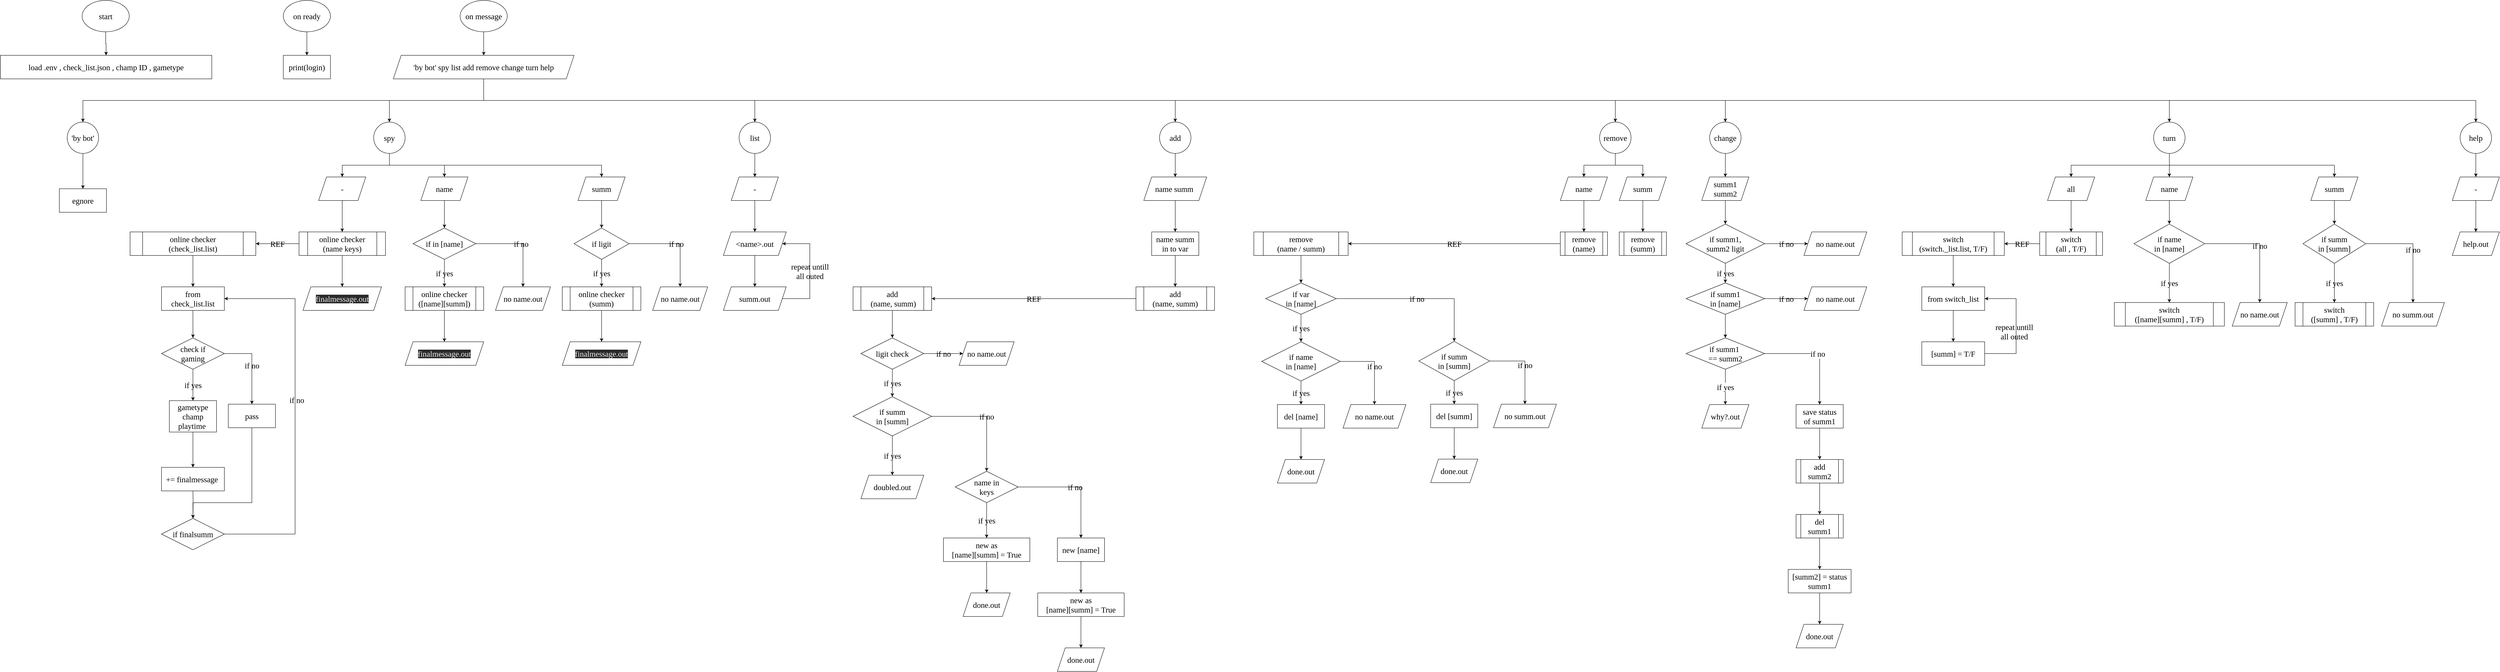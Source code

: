 <mxfile version="14.2.9" type="github">
  <diagram id="tX3UvdbEhSY9bGoHXd9f" name="Page-1">
    <mxGraphModel dx="1779" dy="968" grid="1" gridSize="10" guides="1" tooltips="1" connect="1" arrows="1" fold="1" page="1" pageScale="1" pageWidth="827" pageHeight="1169" background="none" math="0" shadow="0">
      <root>
        <mxCell id="0" />
        <mxCell id="1" parent="0" />
        <mxCell id="SMjvtxCN79PIYDQmCma3-111" value="&amp;nbsp;" style="edgeStyle=orthogonalEdgeStyle;rounded=0;orthogonalLoop=1;jettySize=auto;html=1;fontSize=20;fontFamily=Comic Sans MS;labelBackgroundColor=none;" parent="1" source="05Unn5bryS2KY0BGo1Cg-1" target="SMjvtxCN79PIYDQmCma3-110" edge="1">
          <mxGeometry relative="1" as="geometry" />
        </mxCell>
        <mxCell id="05Unn5bryS2KY0BGo1Cg-1" value="&lt;font style=&quot;font-size: 20px;&quot;&gt;start&lt;/font&gt;" style="ellipse;whiteSpace=wrap;html=1;fontSize=20;fontFamily=Comic Sans MS;fontStyle=0;labelBackgroundColor=none;" parent="1" vertex="1">
          <mxGeometry x="-582" y="130" width="120" height="80" as="geometry" />
        </mxCell>
        <mxCell id="vZP44o0aaJOrGxUDmJDb-39" style="edgeStyle=orthogonalEdgeStyle;rounded=0;orthogonalLoop=1;jettySize=auto;html=1;exitX=0.5;exitY=1;exitDx=0;exitDy=0;fontFamily=Comic Sans MS;fontSize=20;labelBackgroundColor=none;" parent="1" source="vZP44o0aaJOrGxUDmJDb-7" target="vZP44o0aaJOrGxUDmJDb-15" edge="1">
          <mxGeometry relative="1" as="geometry" />
        </mxCell>
        <mxCell id="vZP44o0aaJOrGxUDmJDb-40" style="edgeStyle=orthogonalEdgeStyle;rounded=0;orthogonalLoop=1;jettySize=auto;html=1;exitX=0.5;exitY=1;exitDx=0;exitDy=0;fontFamily=Comic Sans MS;fontSize=20;labelBackgroundColor=none;" parent="1" source="vZP44o0aaJOrGxUDmJDb-7" target="vZP44o0aaJOrGxUDmJDb-21" edge="1">
          <mxGeometry relative="1" as="geometry" />
        </mxCell>
        <mxCell id="vZP44o0aaJOrGxUDmJDb-41" style="edgeStyle=orthogonalEdgeStyle;rounded=0;orthogonalLoop=1;jettySize=auto;html=1;exitX=0.5;exitY=1;exitDx=0;exitDy=0;fontFamily=Comic Sans MS;fontSize=20;labelBackgroundColor=none;" parent="1" source="vZP44o0aaJOrGxUDmJDb-7" target="vZP44o0aaJOrGxUDmJDb-26" edge="1">
          <mxGeometry relative="1" as="geometry" />
        </mxCell>
        <mxCell id="vZP44o0aaJOrGxUDmJDb-42" style="edgeStyle=orthogonalEdgeStyle;rounded=0;orthogonalLoop=1;jettySize=auto;html=1;exitX=0.5;exitY=1;exitDx=0;exitDy=0;fontFamily=Comic Sans MS;fontSize=20;labelBackgroundColor=none;" parent="1" source="vZP44o0aaJOrGxUDmJDb-7" target="vZP44o0aaJOrGxUDmJDb-27" edge="1">
          <mxGeometry relative="1" as="geometry" />
        </mxCell>
        <mxCell id="vZP44o0aaJOrGxUDmJDb-43" style="edgeStyle=orthogonalEdgeStyle;rounded=0;orthogonalLoop=1;jettySize=auto;html=1;exitX=0.5;exitY=1;exitDx=0;exitDy=0;fontFamily=Comic Sans MS;fontSize=20;labelBackgroundColor=none;" parent="1" source="vZP44o0aaJOrGxUDmJDb-7" target="vZP44o0aaJOrGxUDmJDb-28" edge="1">
          <mxGeometry relative="1" as="geometry" />
        </mxCell>
        <mxCell id="vZP44o0aaJOrGxUDmJDb-44" style="edgeStyle=orthogonalEdgeStyle;rounded=0;orthogonalLoop=1;jettySize=auto;html=1;exitX=0.5;exitY=1;exitDx=0;exitDy=0;fontFamily=Comic Sans MS;fontSize=20;labelBackgroundColor=none;" parent="1" source="vZP44o0aaJOrGxUDmJDb-7" target="vZP44o0aaJOrGxUDmJDb-29" edge="1">
          <mxGeometry relative="1" as="geometry" />
        </mxCell>
        <mxCell id="vZP44o0aaJOrGxUDmJDb-45" style="edgeStyle=orthogonalEdgeStyle;rounded=0;orthogonalLoop=1;jettySize=auto;html=1;exitX=0.5;exitY=1;exitDx=0;exitDy=0;fontFamily=Comic Sans MS;fontSize=20;labelBackgroundColor=none;" parent="1" source="vZP44o0aaJOrGxUDmJDb-7" target="vZP44o0aaJOrGxUDmJDb-30" edge="1">
          <mxGeometry relative="1" as="geometry" />
        </mxCell>
        <mxCell id="fgTf1EAei6_Hhcv9gd0b-6" value="" style="edgeStyle=orthogonalEdgeStyle;rounded=0;orthogonalLoop=1;jettySize=auto;html=1;entryX=0.5;entryY=0;entryDx=0;entryDy=0;" parent="1" target="fgTf1EAei6_Hhcv9gd0b-5" edge="1">
          <mxGeometry relative="1" as="geometry">
            <mxPoint x="440" y="325" as="sourcePoint" />
            <mxPoint x="-150" y="435" as="targetPoint" />
            <Array as="points">
              <mxPoint x="440" y="385" />
              <mxPoint x="-580" y="385" />
            </Array>
          </mxGeometry>
        </mxCell>
        <mxCell id="vZP44o0aaJOrGxUDmJDb-7" value="&#39;by bot&#39; spy list add remove change turn help" style="shape=parallelogram;perimeter=parallelogramPerimeter;whiteSpace=wrap;html=1;fixedSize=1;fontFamily=Comic Sans MS;fontSize=20;fontStyle=0;labelBackgroundColor=none;" parent="1" vertex="1">
          <mxGeometry x="210" y="270" width="460" height="60" as="geometry" />
        </mxCell>
        <mxCell id="vZP44o0aaJOrGxUDmJDb-125" value="" style="edgeStyle=orthogonalEdgeStyle;rounded=0;orthogonalLoop=1;jettySize=auto;html=1;fontFamily=Comic Sans MS;fontSize=20;labelBackgroundColor=none;" parent="1" source="vZP44o0aaJOrGxUDmJDb-9" target="vZP44o0aaJOrGxUDmJDb-124" edge="1">
          <mxGeometry relative="1" as="geometry" />
        </mxCell>
        <mxCell id="vZP44o0aaJOrGxUDmJDb-9" value="-" style="shape=parallelogram;perimeter=parallelogramPerimeter;whiteSpace=wrap;html=1;fixedSize=1;fontFamily=Comic Sans MS;fontSize=20;fontStyle=0;labelBackgroundColor=none;" parent="1" vertex="1">
          <mxGeometry x="20" y="580" width="120" height="60" as="geometry" />
        </mxCell>
        <mxCell id="vZP44o0aaJOrGxUDmJDb-139" value="" style="edgeStyle=orthogonalEdgeStyle;rounded=0;orthogonalLoop=1;jettySize=auto;html=1;fontFamily=Comic Sans MS;fontSize=20;labelBackgroundColor=none;" parent="1" source="vZP44o0aaJOrGxUDmJDb-11" target="vZP44o0aaJOrGxUDmJDb-138" edge="1">
          <mxGeometry relative="1" as="geometry" />
        </mxCell>
        <mxCell id="vZP44o0aaJOrGxUDmJDb-11" value="name" style="shape=parallelogram;perimeter=parallelogramPerimeter;whiteSpace=wrap;html=1;fixedSize=1;fontFamily=Comic Sans MS;fontSize=20;fontStyle=0;labelBackgroundColor=none;" parent="1" vertex="1">
          <mxGeometry x="280" y="580" width="120" height="60" as="geometry" />
        </mxCell>
        <mxCell id="vZP44o0aaJOrGxUDmJDb-131" value="" style="edgeStyle=orthogonalEdgeStyle;rounded=0;orthogonalLoop=1;jettySize=auto;html=1;fontFamily=Comic Sans MS;fontSize=20;labelBackgroundColor=none;" parent="1" source="vZP44o0aaJOrGxUDmJDb-13" target="vZP44o0aaJOrGxUDmJDb-130" edge="1">
          <mxGeometry relative="1" as="geometry" />
        </mxCell>
        <mxCell id="vZP44o0aaJOrGxUDmJDb-13" value="summ" style="shape=parallelogram;perimeter=parallelogramPerimeter;whiteSpace=wrap;html=1;fixedSize=1;fontFamily=Comic Sans MS;fontSize=20;fontStyle=0;labelBackgroundColor=none;" parent="1" vertex="1">
          <mxGeometry x="680" y="580" width="120" height="60" as="geometry" />
        </mxCell>
        <mxCell id="vZP44o0aaJOrGxUDmJDb-46" style="edgeStyle=orthogonalEdgeStyle;rounded=0;orthogonalLoop=1;jettySize=auto;html=1;exitX=0.5;exitY=1;exitDx=0;exitDy=0;fontFamily=Comic Sans MS;fontSize=20;labelBackgroundColor=none;" parent="1" source="vZP44o0aaJOrGxUDmJDb-15" target="vZP44o0aaJOrGxUDmJDb-9" edge="1">
          <mxGeometry relative="1" as="geometry" />
        </mxCell>
        <mxCell id="vZP44o0aaJOrGxUDmJDb-47" style="edgeStyle=orthogonalEdgeStyle;rounded=0;orthogonalLoop=1;jettySize=auto;html=1;exitX=0.5;exitY=1;exitDx=0;exitDy=0;fontFamily=Comic Sans MS;fontSize=20;labelBackgroundColor=none;" parent="1" source="vZP44o0aaJOrGxUDmJDb-15" target="vZP44o0aaJOrGxUDmJDb-11" edge="1">
          <mxGeometry relative="1" as="geometry" />
        </mxCell>
        <mxCell id="vZP44o0aaJOrGxUDmJDb-48" style="edgeStyle=orthogonalEdgeStyle;rounded=0;orthogonalLoop=1;jettySize=auto;html=1;exitX=0.5;exitY=1;exitDx=0;exitDy=0;fontFamily=Comic Sans MS;fontSize=20;labelBackgroundColor=none;" parent="1" source="vZP44o0aaJOrGxUDmJDb-15" target="vZP44o0aaJOrGxUDmJDb-13" edge="1">
          <mxGeometry relative="1" as="geometry" />
        </mxCell>
        <mxCell id="vZP44o0aaJOrGxUDmJDb-15" value="spy" style="ellipse;whiteSpace=wrap;html=1;aspect=fixed;labelBackgroundColor=none;fontSize=20;fontFamily=Comic Sans MS;horizontal=1;verticalAlign=middle;" parent="1" vertex="1">
          <mxGeometry x="160" y="440" width="80" height="80" as="geometry" />
        </mxCell>
        <mxCell id="vZP44o0aaJOrGxUDmJDb-49" style="edgeStyle=orthogonalEdgeStyle;rounded=0;orthogonalLoop=1;jettySize=auto;html=1;exitX=0.5;exitY=1;exitDx=0;exitDy=0;fontFamily=Comic Sans MS;fontSize=20;labelBackgroundColor=none;" parent="1" source="vZP44o0aaJOrGxUDmJDb-21" target="vZP44o0aaJOrGxUDmJDb-23" edge="1">
          <mxGeometry relative="1" as="geometry" />
        </mxCell>
        <mxCell id="vZP44o0aaJOrGxUDmJDb-21" value="list" style="ellipse;whiteSpace=wrap;html=1;aspect=fixed;fontSize=20;fontFamily=Comic Sans MS;labelBackgroundColor=none;" parent="1" vertex="1">
          <mxGeometry x="1090" y="440" width="80" height="80" as="geometry" />
        </mxCell>
        <mxCell id="vZP44o0aaJOrGxUDmJDb-86" value="" style="edgeStyle=orthogonalEdgeStyle;rounded=0;orthogonalLoop=1;jettySize=auto;html=1;fontFamily=Comic Sans MS;fontSize=20;labelBackgroundColor=none;" parent="1" source="vZP44o0aaJOrGxUDmJDb-23" target="vZP44o0aaJOrGxUDmJDb-85" edge="1">
          <mxGeometry relative="1" as="geometry" />
        </mxCell>
        <mxCell id="vZP44o0aaJOrGxUDmJDb-23" value="-" style="shape=parallelogram;perimeter=parallelogramPerimeter;whiteSpace=wrap;html=1;fixedSize=1;fontSize=20;fontFamily=Comic Sans MS;labelBackgroundColor=none;" parent="1" vertex="1">
          <mxGeometry x="1070" y="580" width="120" height="60" as="geometry" />
        </mxCell>
        <mxCell id="vZP44o0aaJOrGxUDmJDb-50" style="edgeStyle=orthogonalEdgeStyle;rounded=0;orthogonalLoop=1;jettySize=auto;html=1;fontFamily=Comic Sans MS;fontSize=20;labelBackgroundColor=none;" parent="1" source="vZP44o0aaJOrGxUDmJDb-26" target="vZP44o0aaJOrGxUDmJDb-31" edge="1">
          <mxGeometry relative="1" as="geometry" />
        </mxCell>
        <mxCell id="vZP44o0aaJOrGxUDmJDb-26" value="add" style="ellipse;whiteSpace=wrap;html=1;aspect=fixed;labelBackgroundColor=none;fontFamily=Comic Sans MS;fontSize=20;" parent="1" vertex="1">
          <mxGeometry x="2160" y="440" width="80" height="80" as="geometry" />
        </mxCell>
        <mxCell id="vZP44o0aaJOrGxUDmJDb-51" style="edgeStyle=orthogonalEdgeStyle;rounded=0;orthogonalLoop=1;jettySize=auto;html=1;fontFamily=Comic Sans MS;fontSize=20;labelBackgroundColor=none;" parent="1" source="vZP44o0aaJOrGxUDmJDb-27" target="vZP44o0aaJOrGxUDmJDb-32" edge="1">
          <mxGeometry relative="1" as="geometry" />
        </mxCell>
        <mxCell id="vZP44o0aaJOrGxUDmJDb-52" style="edgeStyle=orthogonalEdgeStyle;rounded=0;orthogonalLoop=1;jettySize=auto;html=1;exitX=0.5;exitY=1;exitDx=0;exitDy=0;fontFamily=Comic Sans MS;fontSize=20;labelBackgroundColor=none;" parent="1" source="vZP44o0aaJOrGxUDmJDb-27" target="vZP44o0aaJOrGxUDmJDb-33" edge="1">
          <mxGeometry relative="1" as="geometry" />
        </mxCell>
        <mxCell id="vZP44o0aaJOrGxUDmJDb-27" value="remove" style="ellipse;whiteSpace=wrap;html=1;aspect=fixed;fontSize=20;fontFamily=Comic Sans MS;labelBackgroundColor=none;" parent="1" vertex="1">
          <mxGeometry x="3280" y="440" width="80" height="80" as="geometry" />
        </mxCell>
        <mxCell id="vZP44o0aaJOrGxUDmJDb-53" style="edgeStyle=orthogonalEdgeStyle;rounded=0;orthogonalLoop=1;jettySize=auto;html=1;fontFamily=Comic Sans MS;fontSize=20;labelBackgroundColor=none;" parent="1" source="vZP44o0aaJOrGxUDmJDb-28" target="vZP44o0aaJOrGxUDmJDb-34" edge="1">
          <mxGeometry relative="1" as="geometry" />
        </mxCell>
        <mxCell id="vZP44o0aaJOrGxUDmJDb-28" value="change" style="ellipse;whiteSpace=wrap;html=1;aspect=fixed;labelBackgroundColor=none;fontFamily=Comic Sans MS;fontSize=20;" parent="1" vertex="1">
          <mxGeometry x="3560" y="440" width="80" height="80" as="geometry" />
        </mxCell>
        <mxCell id="vZP44o0aaJOrGxUDmJDb-55" style="edgeStyle=orthogonalEdgeStyle;rounded=0;orthogonalLoop=1;jettySize=auto;html=1;exitX=0.5;exitY=1;exitDx=0;exitDy=0;fontFamily=Comic Sans MS;fontSize=20;labelBackgroundColor=none;" parent="1" source="vZP44o0aaJOrGxUDmJDb-29" target="vZP44o0aaJOrGxUDmJDb-36" edge="1">
          <mxGeometry relative="1" as="geometry" />
        </mxCell>
        <mxCell id="vZP44o0aaJOrGxUDmJDb-56" style="edgeStyle=orthogonalEdgeStyle;rounded=0;orthogonalLoop=1;jettySize=auto;html=1;exitX=0.5;exitY=1;exitDx=0;exitDy=0;fontFamily=Comic Sans MS;fontSize=20;labelBackgroundColor=none;" parent="1" source="vZP44o0aaJOrGxUDmJDb-29" target="vZP44o0aaJOrGxUDmJDb-35" edge="1">
          <mxGeometry relative="1" as="geometry" />
        </mxCell>
        <mxCell id="vZP44o0aaJOrGxUDmJDb-57" style="edgeStyle=orthogonalEdgeStyle;rounded=0;orthogonalLoop=1;jettySize=auto;html=1;exitX=0.5;exitY=1;exitDx=0;exitDy=0;fontFamily=Comic Sans MS;fontSize=20;labelBackgroundColor=none;" parent="1" source="vZP44o0aaJOrGxUDmJDb-29" target="vZP44o0aaJOrGxUDmJDb-37" edge="1">
          <mxGeometry relative="1" as="geometry" />
        </mxCell>
        <mxCell id="vZP44o0aaJOrGxUDmJDb-29" value="turn" style="ellipse;whiteSpace=wrap;html=1;aspect=fixed;labelBackgroundColor=none;fontFamily=Comic Sans MS;fontSize=20;" parent="1" vertex="1">
          <mxGeometry x="4690" y="440" width="80" height="80" as="geometry" />
        </mxCell>
        <mxCell id="vZP44o0aaJOrGxUDmJDb-58" style="edgeStyle=orthogonalEdgeStyle;rounded=0;orthogonalLoop=1;jettySize=auto;html=1;exitX=0.5;exitY=1;exitDx=0;exitDy=0;fontFamily=Comic Sans MS;fontSize=20;labelBackgroundColor=none;" parent="1" source="vZP44o0aaJOrGxUDmJDb-30" target="vZP44o0aaJOrGxUDmJDb-38" edge="1">
          <mxGeometry relative="1" as="geometry" />
        </mxCell>
        <mxCell id="vZP44o0aaJOrGxUDmJDb-30" value="help" style="ellipse;whiteSpace=wrap;html=1;aspect=fixed;labelBackgroundColor=none;fontFamily=Comic Sans MS;fontSize=20;" parent="1" vertex="1">
          <mxGeometry x="5470" y="440" width="80" height="80" as="geometry" />
        </mxCell>
        <mxCell id="vZP44o0aaJOrGxUDmJDb-62" value="" style="edgeStyle=orthogonalEdgeStyle;rounded=0;orthogonalLoop=1;jettySize=auto;html=1;fontFamily=Comic Sans MS;fontSize=20;labelBackgroundColor=none;" parent="1" source="vZP44o0aaJOrGxUDmJDb-31" target="vZP44o0aaJOrGxUDmJDb-61" edge="1">
          <mxGeometry relative="1" as="geometry" />
        </mxCell>
        <mxCell id="vZP44o0aaJOrGxUDmJDb-31" value="name summ&amp;nbsp;" style="shape=parallelogram;perimeter=parallelogramPerimeter;whiteSpace=wrap;html=1;fixedSize=1;labelBackgroundColor=none;fontFamily=Comic Sans MS;fontSize=20;" parent="1" vertex="1">
          <mxGeometry x="2120" y="580" width="160" height="60" as="geometry" />
        </mxCell>
        <mxCell id="SMjvtxCN79PIYDQmCma3-76" value="" style="edgeStyle=orthogonalEdgeStyle;rounded=0;orthogonalLoop=1;jettySize=auto;html=1;fontSize=20;fontFamily=Comic Sans MS;labelBackgroundColor=none;" parent="1" source="vZP44o0aaJOrGxUDmJDb-32" target="SMjvtxCN79PIYDQmCma3-75" edge="1">
          <mxGeometry relative="1" as="geometry" />
        </mxCell>
        <mxCell id="vZP44o0aaJOrGxUDmJDb-32" value="name" style="shape=parallelogram;perimeter=parallelogramPerimeter;whiteSpace=wrap;html=1;fixedSize=1;labelBackgroundColor=none;fontFamily=Comic Sans MS;fontSize=20;" parent="1" vertex="1">
          <mxGeometry x="3180" y="580" width="120" height="60" as="geometry" />
        </mxCell>
        <mxCell id="SMjvtxCN79PIYDQmCma3-78" value="" style="edgeStyle=orthogonalEdgeStyle;rounded=0;orthogonalLoop=1;jettySize=auto;html=1;fontSize=20;fontFamily=Comic Sans MS;labelBackgroundColor=none;" parent="1" source="vZP44o0aaJOrGxUDmJDb-33" target="SMjvtxCN79PIYDQmCma3-77" edge="1">
          <mxGeometry relative="1" as="geometry" />
        </mxCell>
        <mxCell id="vZP44o0aaJOrGxUDmJDb-33" value="summ" style="shape=parallelogram;perimeter=parallelogramPerimeter;whiteSpace=wrap;html=1;fixedSize=1;labelBackgroundColor=none;fontFamily=Comic Sans MS;fontSize=20;" parent="1" vertex="1">
          <mxGeometry x="3330" y="580" width="120" height="60" as="geometry" />
        </mxCell>
        <mxCell id="SMjvtxCN79PIYDQmCma3-40" value="" style="edgeStyle=orthogonalEdgeStyle;rounded=0;orthogonalLoop=1;jettySize=auto;html=1;fontSize=20;fontFamily=Comic Sans MS;labelBackgroundColor=none;" parent="1" source="vZP44o0aaJOrGxUDmJDb-34" target="SMjvtxCN79PIYDQmCma3-39" edge="1">
          <mxGeometry relative="1" as="geometry" />
        </mxCell>
        <mxCell id="vZP44o0aaJOrGxUDmJDb-34" value="summ1&lt;br style=&quot;font-size: 20px;&quot;&gt;summ2" style="shape=parallelogram;perimeter=parallelogramPerimeter;whiteSpace=wrap;html=1;fixedSize=1;labelBackgroundColor=none;fontFamily=Comic Sans MS;fontSize=20;" parent="1" vertex="1">
          <mxGeometry x="3540" y="580" width="120" height="60" as="geometry" />
        </mxCell>
        <mxCell id="SMjvtxCN79PIYDQmCma3-95" value="" style="edgeStyle=orthogonalEdgeStyle;rounded=0;orthogonalLoop=1;jettySize=auto;html=1;fontSize=20;fontFamily=Comic Sans MS;labelBackgroundColor=none;" parent="1" source="vZP44o0aaJOrGxUDmJDb-35" target="SMjvtxCN79PIYDQmCma3-94" edge="1">
          <mxGeometry relative="1" as="geometry" />
        </mxCell>
        <mxCell id="vZP44o0aaJOrGxUDmJDb-35" value="all" style="shape=parallelogram;perimeter=parallelogramPerimeter;whiteSpace=wrap;html=1;fixedSize=1;labelBackgroundColor=none;fontFamily=Comic Sans MS;fontSize=20;" parent="1" vertex="1">
          <mxGeometry x="4420" y="580" width="120" height="60" as="geometry" />
        </mxCell>
        <mxCell id="SMjvtxCN79PIYDQmCma3-97" value="" style="edgeStyle=orthogonalEdgeStyle;rounded=0;orthogonalLoop=1;jettySize=auto;html=1;fontSize=20;fontFamily=Comic Sans MS;labelBackgroundColor=none;" parent="1" source="vZP44o0aaJOrGxUDmJDb-36" target="SMjvtxCN79PIYDQmCma3-96" edge="1">
          <mxGeometry relative="1" as="geometry" />
        </mxCell>
        <mxCell id="vZP44o0aaJOrGxUDmJDb-36" value="name" style="shape=parallelogram;perimeter=parallelogramPerimeter;whiteSpace=wrap;html=1;fixedSize=1;labelBackgroundColor=none;fontFamily=Comic Sans MS;fontSize=20;" parent="1" vertex="1">
          <mxGeometry x="4670" y="580" width="120" height="60" as="geometry" />
        </mxCell>
        <mxCell id="SMjvtxCN79PIYDQmCma3-104" value="" style="edgeStyle=orthogonalEdgeStyle;rounded=0;orthogonalLoop=1;jettySize=auto;html=1;fontSize=20;fontFamily=Comic Sans MS;labelBackgroundColor=none;" parent="1" source="vZP44o0aaJOrGxUDmJDb-37" target="SMjvtxCN79PIYDQmCma3-103" edge="1">
          <mxGeometry relative="1" as="geometry" />
        </mxCell>
        <mxCell id="vZP44o0aaJOrGxUDmJDb-37" value="summ" style="shape=parallelogram;perimeter=parallelogramPerimeter;whiteSpace=wrap;html=1;fixedSize=1;labelBackgroundColor=none;fontFamily=Comic Sans MS;fontSize=20;" parent="1" vertex="1">
          <mxGeometry x="5090" y="580" width="120" height="60" as="geometry" />
        </mxCell>
        <mxCell id="vZP44o0aaJOrGxUDmJDb-60" value="" style="edgeStyle=orthogonalEdgeStyle;rounded=0;orthogonalLoop=1;jettySize=auto;html=1;fontFamily=Comic Sans MS;fontSize=20;labelBackgroundColor=none;" parent="1" source="vZP44o0aaJOrGxUDmJDb-38" target="vZP44o0aaJOrGxUDmJDb-59" edge="1">
          <mxGeometry relative="1" as="geometry" />
        </mxCell>
        <mxCell id="vZP44o0aaJOrGxUDmJDb-38" value="-" style="shape=parallelogram;perimeter=parallelogramPerimeter;whiteSpace=wrap;html=1;fixedSize=1;labelBackgroundColor=none;fontFamily=Comic Sans MS;fontSize=20;" parent="1" vertex="1">
          <mxGeometry x="5450" y="580" width="120" height="60" as="geometry" />
        </mxCell>
        <mxCell id="vZP44o0aaJOrGxUDmJDb-59" value="help.out" style="shape=parallelogram;perimeter=parallelogramPerimeter;whiteSpace=wrap;html=1;fixedSize=1;labelBackgroundColor=none;fontFamily=Comic Sans MS;fontSize=20;" parent="1" vertex="1">
          <mxGeometry x="5450" y="720" width="120" height="60" as="geometry" />
        </mxCell>
        <mxCell id="SMjvtxCN79PIYDQmCma3-67" value="" style="edgeStyle=orthogonalEdgeStyle;rounded=0;orthogonalLoop=1;jettySize=auto;html=1;fontSize=20;fontFamily=Comic Sans MS;labelBackgroundColor=none;" parent="1" source="vZP44o0aaJOrGxUDmJDb-61" target="SMjvtxCN79PIYDQmCma3-66" edge="1">
          <mxGeometry relative="1" as="geometry" />
        </mxCell>
        <mxCell id="vZP44o0aaJOrGxUDmJDb-61" value="name summ&lt;br style=&quot;font-size: 20px;&quot;&gt;in to var" style="whiteSpace=wrap;html=1;fontFamily=Comic Sans MS;fontSize=20;labelBackgroundColor=none;" parent="1" vertex="1">
          <mxGeometry x="2140" y="720" width="120" height="60" as="geometry" />
        </mxCell>
        <mxCell id="vZP44o0aaJOrGxUDmJDb-80" value="if no" style="edgeStyle=orthogonalEdgeStyle;rounded=0;orthogonalLoop=1;jettySize=auto;html=1;fontFamily=Comic Sans MS;fontSize=20;labelBackgroundColor=none;" parent="1" source="vZP44o0aaJOrGxUDmJDb-63" target="vZP44o0aaJOrGxUDmJDb-79" edge="1">
          <mxGeometry relative="1" as="geometry" />
        </mxCell>
        <mxCell id="SMjvtxCN79PIYDQmCma3-60" value="if yes" style="edgeStyle=orthogonalEdgeStyle;rounded=0;orthogonalLoop=1;jettySize=auto;html=1;fontSize=20;fontFamily=Comic Sans MS;labelBackgroundColor=none;" parent="1" source="vZP44o0aaJOrGxUDmJDb-63" target="SMjvtxCN79PIYDQmCma3-59" edge="1">
          <mxGeometry relative="1" as="geometry" />
        </mxCell>
        <mxCell id="vZP44o0aaJOrGxUDmJDb-63" value="ligit check" style="rhombus;whiteSpace=wrap;html=1;fontFamily=Comic Sans MS;fontSize=20;labelBackgroundColor=none;" parent="1" vertex="1">
          <mxGeometry x="1400" y="990" width="160" height="80" as="geometry" />
        </mxCell>
        <mxCell id="vZP44o0aaJOrGxUDmJDb-78" value="if yes" style="edgeStyle=orthogonalEdgeStyle;rounded=0;orthogonalLoop=1;jettySize=auto;html=1;fontFamily=Comic Sans MS;fontSize=20;labelBackgroundColor=none;" parent="1" source="vZP44o0aaJOrGxUDmJDb-73" target="vZP44o0aaJOrGxUDmJDb-77" edge="1">
          <mxGeometry relative="1" as="geometry" />
        </mxCell>
        <mxCell id="vZP44o0aaJOrGxUDmJDb-82" value="if no" style="edgeStyle=orthogonalEdgeStyle;rounded=0;orthogonalLoop=1;jettySize=auto;html=1;fontFamily=Comic Sans MS;fontSize=20;labelBackgroundColor=none;" parent="1" source="vZP44o0aaJOrGxUDmJDb-73" target="vZP44o0aaJOrGxUDmJDb-81" edge="1">
          <mxGeometry relative="1" as="geometry" />
        </mxCell>
        <mxCell id="vZP44o0aaJOrGxUDmJDb-73" value="name in&lt;br style=&quot;font-size: 20px;&quot;&gt;keys" style="rhombus;whiteSpace=wrap;html=1;fontFamily=Comic Sans MS;fontSize=20;labelBackgroundColor=none;" parent="1" vertex="1">
          <mxGeometry x="1640" y="1330" width="160" height="80" as="geometry" />
        </mxCell>
        <mxCell id="SMjvtxCN79PIYDQmCma3-32" value="" style="edgeStyle=orthogonalEdgeStyle;rounded=0;orthogonalLoop=1;jettySize=auto;html=1;fontSize=20;fontFamily=Comic Sans MS;labelBackgroundColor=none;" parent="1" source="vZP44o0aaJOrGxUDmJDb-77" target="SMjvtxCN79PIYDQmCma3-31" edge="1">
          <mxGeometry relative="1" as="geometry" />
        </mxCell>
        <mxCell id="vZP44o0aaJOrGxUDmJDb-77" value="new as&lt;br style=&quot;font-size: 20px;&quot;&gt;[name][summ] = True" style="whiteSpace=wrap;html=1;fontFamily=Comic Sans MS;fontSize=20;labelBackgroundColor=none;" parent="1" vertex="1">
          <mxGeometry x="1610" y="1500" width="220" height="60" as="geometry" />
        </mxCell>
        <mxCell id="vZP44o0aaJOrGxUDmJDb-79" value="no name.out" style="shape=parallelogram;perimeter=parallelogramPerimeter;whiteSpace=wrap;html=1;fixedSize=1;fontFamily=Comic Sans MS;fontSize=20;labelBackgroundColor=none;" parent="1" vertex="1">
          <mxGeometry x="1650" y="1000" width="140" height="60" as="geometry" />
        </mxCell>
        <mxCell id="vZP44o0aaJOrGxUDmJDb-84" value="" style="edgeStyle=orthogonalEdgeStyle;rounded=0;orthogonalLoop=1;jettySize=auto;html=1;fontFamily=Comic Sans MS;fontSize=20;labelBackgroundColor=none;" parent="1" source="vZP44o0aaJOrGxUDmJDb-81" target="vZP44o0aaJOrGxUDmJDb-83" edge="1">
          <mxGeometry relative="1" as="geometry" />
        </mxCell>
        <mxCell id="vZP44o0aaJOrGxUDmJDb-81" value="new [name]" style="whiteSpace=wrap;html=1;fontFamily=Comic Sans MS;fontSize=20;labelBackgroundColor=none;" parent="1" vertex="1">
          <mxGeometry x="1900" y="1500" width="120" height="60" as="geometry" />
        </mxCell>
        <mxCell id="SMjvtxCN79PIYDQmCma3-34" value="" style="edgeStyle=orthogonalEdgeStyle;rounded=0;orthogonalLoop=1;jettySize=auto;html=1;fontSize=20;fontFamily=Comic Sans MS;labelBackgroundColor=none;" parent="1" source="vZP44o0aaJOrGxUDmJDb-83" target="SMjvtxCN79PIYDQmCma3-33" edge="1">
          <mxGeometry relative="1" as="geometry" />
        </mxCell>
        <mxCell id="vZP44o0aaJOrGxUDmJDb-83" value="new as&lt;br style=&quot;font-size: 20px;&quot;&gt;[name][summ] = True" style="whiteSpace=wrap;html=1;fontFamily=Comic Sans MS;fontSize=20;labelBackgroundColor=none;" parent="1" vertex="1">
          <mxGeometry x="1850" y="1640" width="220" height="60" as="geometry" />
        </mxCell>
        <mxCell id="vZP44o0aaJOrGxUDmJDb-88" value="" style="edgeStyle=orthogonalEdgeStyle;rounded=0;orthogonalLoop=1;jettySize=auto;html=1;fontFamily=Comic Sans MS;fontSize=20;labelBackgroundColor=none;" parent="1" source="vZP44o0aaJOrGxUDmJDb-85" target="vZP44o0aaJOrGxUDmJDb-87" edge="1">
          <mxGeometry relative="1" as="geometry" />
        </mxCell>
        <mxCell id="vZP44o0aaJOrGxUDmJDb-85" value="&amp;lt;name&amp;gt;.out" style="shape=parallelogram;perimeter=parallelogramPerimeter;whiteSpace=wrap;html=1;fixedSize=1;fontSize=20;fontFamily=Comic Sans MS;labelBackgroundColor=none;" parent="1" vertex="1">
          <mxGeometry x="1050" y="720" width="160" height="60" as="geometry" />
        </mxCell>
        <mxCell id="vZP44o0aaJOrGxUDmJDb-96" value="repeat untill&lt;br style=&quot;font-size: 20px;&quot;&gt;all outed" style="edgeStyle=orthogonalEdgeStyle;rounded=0;orthogonalLoop=1;jettySize=auto;html=1;fontFamily=Comic Sans MS;fontSize=20;labelBackgroundColor=none;" parent="1" source="vZP44o0aaJOrGxUDmJDb-87" target="vZP44o0aaJOrGxUDmJDb-85" edge="1">
          <mxGeometry relative="1" as="geometry">
            <Array as="points">
              <mxPoint x="1270" y="890" />
              <mxPoint x="1270" y="750.0" />
            </Array>
          </mxGeometry>
        </mxCell>
        <mxCell id="vZP44o0aaJOrGxUDmJDb-87" value="summ.out" style="shape=parallelogram;perimeter=parallelogramPerimeter;whiteSpace=wrap;html=1;fixedSize=1;fontSize=20;fontFamily=Comic Sans MS;labelBackgroundColor=none;" parent="1" vertex="1">
          <mxGeometry x="1050" y="860" width="160" height="60" as="geometry" />
        </mxCell>
        <mxCell id="vZP44o0aaJOrGxUDmJDb-100" value="" style="edgeStyle=orthogonalEdgeStyle;rounded=0;orthogonalLoop=1;jettySize=auto;html=1;fontFamily=Comic Sans MS;fontSize=20;labelBackgroundColor=none;" parent="1" source="vZP44o0aaJOrGxUDmJDb-97" target="vZP44o0aaJOrGxUDmJDb-99" edge="1">
          <mxGeometry relative="1" as="geometry" />
        </mxCell>
        <mxCell id="vZP44o0aaJOrGxUDmJDb-97" value="from&lt;br style=&quot;font-size: 20px;&quot;&gt;check_list.list" style="whiteSpace=wrap;html=1;fontFamily=Comic Sans MS;fontSize=20;fontStyle=0;labelBackgroundColor=none;" parent="1" vertex="1">
          <mxGeometry x="-380" y="860" width="160" height="60" as="geometry" />
        </mxCell>
        <mxCell id="vZP44o0aaJOrGxUDmJDb-102" value="if yes" style="edgeStyle=orthogonalEdgeStyle;rounded=0;orthogonalLoop=1;jettySize=auto;html=1;fontFamily=Comic Sans MS;fontSize=20;labelBackgroundColor=none;" parent="1" source="vZP44o0aaJOrGxUDmJDb-99" target="vZP44o0aaJOrGxUDmJDb-101" edge="1">
          <mxGeometry relative="1" as="geometry" />
        </mxCell>
        <mxCell id="vZP44o0aaJOrGxUDmJDb-107" value="if no" style="edgeStyle=orthogonalEdgeStyle;rounded=0;orthogonalLoop=1;jettySize=auto;html=1;fontFamily=Comic Sans MS;fontSize=20;labelBackgroundColor=none;" parent="1" source="vZP44o0aaJOrGxUDmJDb-99" target="vZP44o0aaJOrGxUDmJDb-106" edge="1">
          <mxGeometry relative="1" as="geometry" />
        </mxCell>
        <mxCell id="vZP44o0aaJOrGxUDmJDb-99" value="check if&lt;br style=&quot;font-size: 20px;&quot;&gt;gaming" style="rhombus;whiteSpace=wrap;html=1;fontFamily=Comic Sans MS;fontSize=20;fontStyle=0;labelBackgroundColor=none;" parent="1" vertex="1">
          <mxGeometry x="-380" y="990" width="160" height="80" as="geometry" />
        </mxCell>
        <mxCell id="SMjvtxCN79PIYDQmCma3-2" value="" style="edgeStyle=orthogonalEdgeStyle;rounded=0;orthogonalLoop=1;jettySize=auto;html=1;fontSize=20;fontFamily=Comic Sans MS;labelBackgroundColor=none;" parent="1" source="vZP44o0aaJOrGxUDmJDb-101" target="SMjvtxCN79PIYDQmCma3-1" edge="1">
          <mxGeometry relative="1" as="geometry" />
        </mxCell>
        <mxCell id="vZP44o0aaJOrGxUDmJDb-101" value="gametype&lt;br style=&quot;font-size: 20px;&quot;&gt;champ&lt;br style=&quot;font-size: 20px;&quot;&gt;playtime&amp;nbsp;" style="whiteSpace=wrap;html=1;fontFamily=Comic Sans MS;fontSize=20;fontStyle=0;labelBackgroundColor=none;" parent="1" vertex="1">
          <mxGeometry x="-360" y="1150" width="120" height="80" as="geometry" />
        </mxCell>
        <mxCell id="vZP44o0aaJOrGxUDmJDb-110" value="" style="edgeStyle=orthogonalEdgeStyle;rounded=0;orthogonalLoop=1;jettySize=auto;html=1;fontFamily=Comic Sans MS;fontSize=20;labelBackgroundColor=none;" parent="1" target="vZP44o0aaJOrGxUDmJDb-109" edge="1">
          <mxGeometry relative="1" as="geometry">
            <mxPoint x="-300" y="1380" as="sourcePoint" />
          </mxGeometry>
        </mxCell>
        <mxCell id="SMjvtxCN79PIYDQmCma3-3" style="edgeStyle=orthogonalEdgeStyle;rounded=0;orthogonalLoop=1;jettySize=auto;html=1;entryX=0.5;entryY=0;entryDx=0;entryDy=0;fontSize=20;fontFamily=Comic Sans MS;labelBackgroundColor=none;" parent="1" source="vZP44o0aaJOrGxUDmJDb-106" target="vZP44o0aaJOrGxUDmJDb-109" edge="1">
          <mxGeometry relative="1" as="geometry">
            <Array as="points">
              <mxPoint x="-150" y="1410" />
              <mxPoint x="-300" y="1410" />
            </Array>
          </mxGeometry>
        </mxCell>
        <mxCell id="vZP44o0aaJOrGxUDmJDb-106" value="pass" style="whiteSpace=wrap;html=1;fontFamily=Comic Sans MS;fontSize=20;fontStyle=0;labelBackgroundColor=none;" parent="1" vertex="1">
          <mxGeometry x="-210" y="1159" width="120" height="60" as="geometry" />
        </mxCell>
        <mxCell id="vZP44o0aaJOrGxUDmJDb-111" style="edgeStyle=orthogonalEdgeStyle;rounded=0;orthogonalLoop=1;jettySize=auto;html=1;fontFamily=Comic Sans MS;fontSize=20;labelBackgroundColor=none;" parent="1" source="vZP44o0aaJOrGxUDmJDb-109" target="vZP44o0aaJOrGxUDmJDb-97" edge="1">
          <mxGeometry relative="1" as="geometry">
            <Array as="points">
              <mxPoint x="-40" y="1490" />
              <mxPoint x="-40" y="890" />
            </Array>
          </mxGeometry>
        </mxCell>
        <mxCell id="vZP44o0aaJOrGxUDmJDb-112" value="if no" style="edgeLabel;html=1;align=center;verticalAlign=middle;resizable=0;points=[];fontSize=20;fontFamily=Comic Sans MS;labelBackgroundColor=none;" parent="vZP44o0aaJOrGxUDmJDb-111" vertex="1" connectable="0">
          <mxGeometry x="0.088" y="-4" relative="1" as="geometry">
            <mxPoint as="offset" />
          </mxGeometry>
        </mxCell>
        <mxCell id="vZP44o0aaJOrGxUDmJDb-109" value="if finalsumm" style="rhombus;whiteSpace=wrap;html=1;fontFamily=Comic Sans MS;fontSize=20;fontStyle=0;labelBackgroundColor=none;" parent="1" vertex="1">
          <mxGeometry x="-380" y="1450" width="160" height="80" as="geometry" />
        </mxCell>
        <mxCell id="vZP44o0aaJOrGxUDmJDb-123" style="edgeStyle=orthogonalEdgeStyle;rounded=0;orthogonalLoop=1;jettySize=auto;html=1;entryX=0.5;entryY=0;entryDx=0;entryDy=0;fontFamily=Comic Sans MS;fontSize=20;labelBackgroundColor=none;" parent="1" source="vZP44o0aaJOrGxUDmJDb-120" target="vZP44o0aaJOrGxUDmJDb-97" edge="1">
          <mxGeometry relative="1" as="geometry" />
        </mxCell>
        <mxCell id="vZP44o0aaJOrGxUDmJDb-120" value="online checker&lt;br style=&quot;font-size: 20px;&quot;&gt;(check_list.list)" style="shape=process;whiteSpace=wrap;html=1;backgroundOutline=1;labelBackgroundColor=none;fontFamily=Comic Sans MS;fontSize=20;" parent="1" vertex="1">
          <mxGeometry x="-460" y="720" width="320" height="60" as="geometry" />
        </mxCell>
        <mxCell id="SMjvtxCN79PIYDQmCma3-86" value="REF" style="edgeStyle=orthogonalEdgeStyle;rounded=0;orthogonalLoop=1;jettySize=auto;html=1;entryX=1;entryY=0.5;entryDx=0;entryDy=0;fontSize=20;fontFamily=Comic Sans MS;labelBackgroundColor=none;" parent="1" source="vZP44o0aaJOrGxUDmJDb-124" target="vZP44o0aaJOrGxUDmJDb-120" edge="1">
          <mxGeometry relative="1" as="geometry" />
        </mxCell>
        <mxCell id="mYMfS3QnDWg7ju0dgV0--2" value="" style="edgeStyle=orthogonalEdgeStyle;rounded=0;orthogonalLoop=1;jettySize=auto;html=1;" edge="1" parent="1" source="vZP44o0aaJOrGxUDmJDb-124" target="mYMfS3QnDWg7ju0dgV0--1">
          <mxGeometry relative="1" as="geometry" />
        </mxCell>
        <mxCell id="vZP44o0aaJOrGxUDmJDb-124" value="online checker&lt;br style=&quot;font-size: 20px;&quot;&gt;(name keys)" style="shape=process;whiteSpace=wrap;html=1;backgroundOutline=1;fontFamily=Comic Sans MS;fontSize=20;fontStyle=0;labelBackgroundColor=none;" parent="1" vertex="1">
          <mxGeometry x="-30" y="720" width="220" height="60" as="geometry" />
        </mxCell>
        <mxCell id="mYMfS3QnDWg7ju0dgV0--4" value="" style="edgeStyle=orthogonalEdgeStyle;rounded=0;orthogonalLoop=1;jettySize=auto;html=1;" edge="1" parent="1" source="vZP44o0aaJOrGxUDmJDb-126" target="mYMfS3QnDWg7ju0dgV0--3">
          <mxGeometry relative="1" as="geometry" />
        </mxCell>
        <mxCell id="vZP44o0aaJOrGxUDmJDb-126" value="online checker&lt;br style=&quot;font-size: 20px;&quot;&gt;([name][summ])" style="shape=process;whiteSpace=wrap;html=1;backgroundOutline=1;fontFamily=Comic Sans MS;fontSize=20;fontStyle=0;labelBackgroundColor=none;" parent="1" vertex="1">
          <mxGeometry x="240" y="860" width="200" height="60" as="geometry" />
        </mxCell>
        <mxCell id="mYMfS3QnDWg7ju0dgV0--6" value="" style="edgeStyle=orthogonalEdgeStyle;rounded=0;orthogonalLoop=1;jettySize=auto;html=1;" edge="1" parent="1" source="vZP44o0aaJOrGxUDmJDb-128" target="mYMfS3QnDWg7ju0dgV0--5">
          <mxGeometry relative="1" as="geometry" />
        </mxCell>
        <mxCell id="vZP44o0aaJOrGxUDmJDb-128" value="online checker&lt;br style=&quot;font-size: 20px;&quot;&gt;(summ)" style="shape=process;whiteSpace=wrap;html=1;backgroundOutline=1;fontFamily=Comic Sans MS;fontSize=20;fontStyle=0;labelBackgroundColor=none;" parent="1" vertex="1">
          <mxGeometry x="640" y="860" width="200" height="60" as="geometry" />
        </mxCell>
        <mxCell id="vZP44o0aaJOrGxUDmJDb-132" value="if yes" style="edgeStyle=orthogonalEdgeStyle;rounded=0;orthogonalLoop=1;jettySize=auto;html=1;exitX=0.5;exitY=1;exitDx=0;exitDy=0;entryX=0.5;entryY=0;entryDx=0;entryDy=0;fontFamily=Comic Sans MS;fontSize=20;labelBackgroundColor=none;" parent="1" source="vZP44o0aaJOrGxUDmJDb-130" target="vZP44o0aaJOrGxUDmJDb-128" edge="1">
          <mxGeometry relative="1" as="geometry" />
        </mxCell>
        <mxCell id="vZP44o0aaJOrGxUDmJDb-137" value="if no" style="edgeStyle=orthogonalEdgeStyle;rounded=0;orthogonalLoop=1;jettySize=auto;html=1;fontFamily=Comic Sans MS;fontSize=20;labelBackgroundColor=none;" parent="1" source="vZP44o0aaJOrGxUDmJDb-130" target="vZP44o0aaJOrGxUDmJDb-136" edge="1">
          <mxGeometry relative="1" as="geometry" />
        </mxCell>
        <mxCell id="vZP44o0aaJOrGxUDmJDb-130" value="if ligit" style="rhombus;whiteSpace=wrap;html=1;fontFamily=Comic Sans MS;fontSize=20;fontStyle=0;labelBackgroundColor=none;" parent="1" vertex="1">
          <mxGeometry x="670" y="710" width="140" height="80" as="geometry" />
        </mxCell>
        <mxCell id="vZP44o0aaJOrGxUDmJDb-136" value="no name.out" style="shape=parallelogram;perimeter=parallelogramPerimeter;whiteSpace=wrap;html=1;fixedSize=1;fontFamily=Comic Sans MS;fontSize=20;fontStyle=0;labelBackgroundColor=none;" parent="1" vertex="1">
          <mxGeometry x="870" y="860" width="140" height="60" as="geometry" />
        </mxCell>
        <mxCell id="vZP44o0aaJOrGxUDmJDb-140" value="if yes" style="edgeStyle=orthogonalEdgeStyle;rounded=0;orthogonalLoop=1;jettySize=auto;html=1;entryX=0.5;entryY=0;entryDx=0;entryDy=0;fontFamily=Comic Sans MS;fontSize=20;labelBackgroundColor=none;" parent="1" source="vZP44o0aaJOrGxUDmJDb-138" target="vZP44o0aaJOrGxUDmJDb-126" edge="1">
          <mxGeometry relative="1" as="geometry" />
        </mxCell>
        <mxCell id="vZP44o0aaJOrGxUDmJDb-142" value="if no" style="edgeStyle=orthogonalEdgeStyle;rounded=0;orthogonalLoop=1;jettySize=auto;html=1;fontFamily=Comic Sans MS;fontSize=20;labelBackgroundColor=none;" parent="1" source="vZP44o0aaJOrGxUDmJDb-138" target="vZP44o0aaJOrGxUDmJDb-141" edge="1">
          <mxGeometry relative="1" as="geometry" />
        </mxCell>
        <mxCell id="vZP44o0aaJOrGxUDmJDb-138" value="if in [name]" style="rhombus;whiteSpace=wrap;html=1;fontFamily=Comic Sans MS;fontSize=20;fontStyle=0;labelBackgroundColor=none;" parent="1" vertex="1">
          <mxGeometry x="260" y="710" width="160" height="80" as="geometry" />
        </mxCell>
        <mxCell id="vZP44o0aaJOrGxUDmJDb-141" value="no name.out" style="shape=parallelogram;perimeter=parallelogramPerimeter;whiteSpace=wrap;html=1;fixedSize=1;fontFamily=Comic Sans MS;fontSize=20;fontStyle=0;labelBackgroundColor=none;" parent="1" vertex="1">
          <mxGeometry x="470" y="860" width="140" height="60" as="geometry" />
        </mxCell>
        <mxCell id="SMjvtxCN79PIYDQmCma3-1" value="&lt;span style=&quot;font-size: 20px;&quot;&gt;+= finalmessage&amp;nbsp;&lt;/span&gt;" style="whiteSpace=wrap;html=1;fontFamily=Comic Sans MS;fontSize=20;fontStyle=0;labelBackgroundColor=none;" parent="1" vertex="1">
          <mxGeometry x="-380" y="1320" width="160" height="60" as="geometry" />
        </mxCell>
        <mxCell id="SMjvtxCN79PIYDQmCma3-11" value="if yes" style="edgeStyle=orthogonalEdgeStyle;rounded=0;orthogonalLoop=1;jettySize=auto;html=1;fontSize=20;fontFamily=Comic Sans MS;labelBackgroundColor=none;" parent="1" source="SMjvtxCN79PIYDQmCma3-8" target="SMjvtxCN79PIYDQmCma3-10" edge="1">
          <mxGeometry relative="1" as="geometry" />
        </mxCell>
        <mxCell id="SMjvtxCN79PIYDQmCma3-13" value="if no" style="edgeStyle=orthogonalEdgeStyle;rounded=0;orthogonalLoop=1;jettySize=auto;html=1;fontSize=20;fontFamily=Comic Sans MS;labelBackgroundColor=none;" parent="1" source="SMjvtxCN79PIYDQmCma3-8" target="SMjvtxCN79PIYDQmCma3-12" edge="1">
          <mxGeometry relative="1" as="geometry" />
        </mxCell>
        <mxCell id="SMjvtxCN79PIYDQmCma3-8" value="if name &lt;br style=&quot;font-size: 20px;&quot;&gt;in [name]" style="rhombus;whiteSpace=wrap;html=1;fontFamily=Comic Sans MS;fontSize=20;labelBackgroundColor=none;" parent="1" vertex="1">
          <mxGeometry x="2420" y="1000" width="200" height="100" as="geometry" />
        </mxCell>
        <mxCell id="SMjvtxCN79PIYDQmCma3-36" value="" style="edgeStyle=orthogonalEdgeStyle;rounded=0;orthogonalLoop=1;jettySize=auto;html=1;fontSize=20;fontFamily=Comic Sans MS;labelBackgroundColor=none;" parent="1" source="SMjvtxCN79PIYDQmCma3-10" target="SMjvtxCN79PIYDQmCma3-35" edge="1">
          <mxGeometry relative="1" as="geometry" />
        </mxCell>
        <mxCell id="SMjvtxCN79PIYDQmCma3-10" value="del [name]" style="whiteSpace=wrap;html=1;fontFamily=Comic Sans MS;fontSize=20;labelBackgroundColor=none;" parent="1" vertex="1">
          <mxGeometry x="2460" y="1160" width="120" height="60" as="geometry" />
        </mxCell>
        <mxCell id="SMjvtxCN79PIYDQmCma3-12" value="no name.out" style="shape=parallelogram;perimeter=parallelogramPerimeter;whiteSpace=wrap;html=1;fixedSize=1;fontFamily=Comic Sans MS;fontSize=20;labelBackgroundColor=none;" parent="1" vertex="1">
          <mxGeometry x="2627" y="1160" width="160" height="60" as="geometry" />
        </mxCell>
        <mxCell id="SMjvtxCN79PIYDQmCma3-17" value="if yes" style="edgeStyle=orthogonalEdgeStyle;rounded=0;orthogonalLoop=1;jettySize=auto;html=1;fontSize=20;fontFamily=Comic Sans MS;labelBackgroundColor=none;" parent="1" source="SMjvtxCN79PIYDQmCma3-14" target="SMjvtxCN79PIYDQmCma3-16" edge="1">
          <mxGeometry relative="1" as="geometry" />
        </mxCell>
        <mxCell id="SMjvtxCN79PIYDQmCma3-19" value="if no" style="edgeStyle=orthogonalEdgeStyle;rounded=0;orthogonalLoop=1;jettySize=auto;html=1;fontSize=20;fontFamily=Comic Sans MS;labelBackgroundColor=none;" parent="1" source="SMjvtxCN79PIYDQmCma3-14" target="SMjvtxCN79PIYDQmCma3-18" edge="1">
          <mxGeometry relative="1" as="geometry" />
        </mxCell>
        <mxCell id="SMjvtxCN79PIYDQmCma3-14" value="if summ&lt;br style=&quot;font-size: 20px;&quot;&gt;in [summ]" style="rhombus;whiteSpace=wrap;html=1;fontFamily=Comic Sans MS;fontSize=20;labelBackgroundColor=none;" parent="1" vertex="1">
          <mxGeometry x="2820" y="999" width="180" height="100" as="geometry" />
        </mxCell>
        <mxCell id="SMjvtxCN79PIYDQmCma3-38" value="" style="edgeStyle=orthogonalEdgeStyle;rounded=0;orthogonalLoop=1;jettySize=auto;html=1;fontSize=20;fontFamily=Comic Sans MS;labelBackgroundColor=none;" parent="1" source="SMjvtxCN79PIYDQmCma3-16" target="SMjvtxCN79PIYDQmCma3-37" edge="1">
          <mxGeometry relative="1" as="geometry" />
        </mxCell>
        <mxCell id="SMjvtxCN79PIYDQmCma3-16" value="del [summ]" style="whiteSpace=wrap;html=1;fontFamily=Comic Sans MS;fontSize=20;labelBackgroundColor=none;" parent="1" vertex="1">
          <mxGeometry x="2850" y="1159" width="120" height="60" as="geometry" />
        </mxCell>
        <mxCell id="SMjvtxCN79PIYDQmCma3-18" value="no summ.out" style="shape=parallelogram;perimeter=parallelogramPerimeter;whiteSpace=wrap;html=1;fixedSize=1;fontFamily=Comic Sans MS;fontSize=20;labelBackgroundColor=none;" parent="1" vertex="1">
          <mxGeometry x="3010" y="1159" width="160" height="60" as="geometry" />
        </mxCell>
        <mxCell id="SMjvtxCN79PIYDQmCma3-31" value="done.out" style="shape=parallelogram;perimeter=parallelogramPerimeter;whiteSpace=wrap;html=1;fixedSize=1;fontFamily=Comic Sans MS;fontSize=20;labelBackgroundColor=none;" parent="1" vertex="1">
          <mxGeometry x="1660" y="1640" width="120" height="60" as="geometry" />
        </mxCell>
        <mxCell id="SMjvtxCN79PIYDQmCma3-33" value="done.out" style="shape=parallelogram;perimeter=parallelogramPerimeter;whiteSpace=wrap;html=1;fixedSize=1;fontFamily=Comic Sans MS;fontSize=20;labelBackgroundColor=none;" parent="1" vertex="1">
          <mxGeometry x="1900" y="1780" width="120" height="60" as="geometry" />
        </mxCell>
        <mxCell id="SMjvtxCN79PIYDQmCma3-35" value="done.out" style="shape=parallelogram;perimeter=parallelogramPerimeter;whiteSpace=wrap;html=1;fixedSize=1;fontFamily=Comic Sans MS;fontSize=20;labelBackgroundColor=none;" parent="1" vertex="1">
          <mxGeometry x="2460" y="1300" width="120" height="60" as="geometry" />
        </mxCell>
        <mxCell id="SMjvtxCN79PIYDQmCma3-37" value="done.out" style="shape=parallelogram;perimeter=parallelogramPerimeter;whiteSpace=wrap;html=1;fixedSize=1;fontFamily=Comic Sans MS;fontSize=20;labelBackgroundColor=none;" parent="1" vertex="1">
          <mxGeometry x="2850" y="1299" width="120" height="60" as="geometry" />
        </mxCell>
        <mxCell id="SMjvtxCN79PIYDQmCma3-42" value="if yes" style="edgeStyle=orthogonalEdgeStyle;rounded=0;orthogonalLoop=1;jettySize=auto;html=1;fontSize=20;fontFamily=Comic Sans MS;labelBackgroundColor=none;" parent="1" source="SMjvtxCN79PIYDQmCma3-39" target="SMjvtxCN79PIYDQmCma3-41" edge="1">
          <mxGeometry relative="1" as="geometry" />
        </mxCell>
        <mxCell id="SMjvtxCN79PIYDQmCma3-44" value="if no" style="edgeStyle=orthogonalEdgeStyle;rounded=0;orthogonalLoop=1;jettySize=auto;html=1;fontSize=20;fontFamily=Comic Sans MS;labelBackgroundColor=none;" parent="1" source="SMjvtxCN79PIYDQmCma3-39" target="SMjvtxCN79PIYDQmCma3-43" edge="1">
          <mxGeometry relative="1" as="geometry" />
        </mxCell>
        <mxCell id="SMjvtxCN79PIYDQmCma3-39" value="if summ1,&lt;br style=&quot;font-size: 20px;&quot;&gt;summ2 ligit" style="rhombus;whiteSpace=wrap;html=1;fontFamily=Comic Sans MS;fontSize=20;labelBackgroundColor=none;" parent="1" vertex="1">
          <mxGeometry x="3500" y="700" width="200" height="100" as="geometry" />
        </mxCell>
        <mxCell id="SMjvtxCN79PIYDQmCma3-46" value="if no" style="edgeStyle=orthogonalEdgeStyle;rounded=0;orthogonalLoop=1;jettySize=auto;html=1;fontSize=20;fontFamily=Comic Sans MS;labelBackgroundColor=none;" parent="1" source="SMjvtxCN79PIYDQmCma3-41" target="SMjvtxCN79PIYDQmCma3-45" edge="1">
          <mxGeometry relative="1" as="geometry" />
        </mxCell>
        <mxCell id="fgTf1EAei6_Hhcv9gd0b-10" value="" style="edgeStyle=orthogonalEdgeStyle;rounded=0;orthogonalLoop=1;jettySize=auto;html=1;" parent="1" source="SMjvtxCN79PIYDQmCma3-41" target="fgTf1EAei6_Hhcv9gd0b-9" edge="1">
          <mxGeometry relative="1" as="geometry" />
        </mxCell>
        <mxCell id="SMjvtxCN79PIYDQmCma3-41" value="if summ1&lt;br style=&quot;font-size: 20px;&quot;&gt;in [name]" style="rhombus;whiteSpace=wrap;html=1;fontFamily=Comic Sans MS;fontSize=20;labelBackgroundColor=none;" parent="1" vertex="1">
          <mxGeometry x="3500" y="850" width="200" height="80" as="geometry" />
        </mxCell>
        <mxCell id="SMjvtxCN79PIYDQmCma3-43" value="no name.out" style="shape=parallelogram;perimeter=parallelogramPerimeter;whiteSpace=wrap;html=1;fixedSize=1;fontFamily=Comic Sans MS;fontSize=20;labelBackgroundColor=none;" parent="1" vertex="1">
          <mxGeometry x="3800" y="720" width="160" height="60" as="geometry" />
        </mxCell>
        <mxCell id="SMjvtxCN79PIYDQmCma3-45" value="no name.out" style="shape=parallelogram;perimeter=parallelogramPerimeter;whiteSpace=wrap;html=1;fixedSize=1;fontFamily=Comic Sans MS;fontSize=20;labelBackgroundColor=none;" parent="1" vertex="1">
          <mxGeometry x="3800" y="860" width="160" height="60" as="geometry" />
        </mxCell>
        <mxCell id="SMjvtxCN79PIYDQmCma3-54" value="" style="edgeStyle=orthogonalEdgeStyle;rounded=0;orthogonalLoop=1;jettySize=auto;html=1;fontSize=20;fontFamily=Comic Sans MS;labelBackgroundColor=none;" parent="1" source="SMjvtxCN79PIYDQmCma3-49" target="SMjvtxCN79PIYDQmCma3-53" edge="1">
          <mxGeometry relative="1" as="geometry" />
        </mxCell>
        <mxCell id="SMjvtxCN79PIYDQmCma3-49" value="save status&lt;br style=&quot;font-size: 20px;&quot;&gt;of summ1" style="whiteSpace=wrap;html=1;fontFamily=Comic Sans MS;fontSize=20;labelBackgroundColor=none;" parent="1" vertex="1">
          <mxGeometry x="3780" y="1160" width="120" height="60" as="geometry" />
        </mxCell>
        <mxCell id="SMjvtxCN79PIYDQmCma3-56" value="" style="edgeStyle=orthogonalEdgeStyle;rounded=0;orthogonalLoop=1;jettySize=auto;html=1;fontSize=20;fontFamily=Comic Sans MS;labelBackgroundColor=none;" parent="1" source="SMjvtxCN79PIYDQmCma3-53" target="SMjvtxCN79PIYDQmCma3-55" edge="1">
          <mxGeometry relative="1" as="geometry" />
        </mxCell>
        <mxCell id="SMjvtxCN79PIYDQmCma3-53" value="add&lt;br style=&quot;font-size: 20px;&quot;&gt;summ2" style="shape=process;whiteSpace=wrap;html=1;backgroundOutline=1;fontFamily=Comic Sans MS;fontSize=20;labelBackgroundColor=none;" parent="1" vertex="1">
          <mxGeometry x="3780" y="1300" width="120" height="60" as="geometry" />
        </mxCell>
        <mxCell id="fgTf1EAei6_Hhcv9gd0b-2" value="" style="edgeStyle=orthogonalEdgeStyle;rounded=0;orthogonalLoop=1;jettySize=auto;html=1;" parent="1" source="SMjvtxCN79PIYDQmCma3-55" target="fgTf1EAei6_Hhcv9gd0b-1" edge="1">
          <mxGeometry relative="1" as="geometry" />
        </mxCell>
        <mxCell id="SMjvtxCN79PIYDQmCma3-55" value="del&lt;br style=&quot;font-size: 20px;&quot;&gt;summ1" style="shape=process;whiteSpace=wrap;html=1;backgroundOutline=1;fontFamily=Comic Sans MS;fontSize=20;labelBackgroundColor=none;" parent="1" vertex="1">
          <mxGeometry x="3780" y="1440" width="120" height="60" as="geometry" />
        </mxCell>
        <mxCell id="SMjvtxCN79PIYDQmCma3-61" value="if no" style="edgeStyle=orthogonalEdgeStyle;rounded=0;orthogonalLoop=1;jettySize=auto;html=1;exitX=1;exitY=0.5;exitDx=0;exitDy=0;fontSize=20;fontFamily=Comic Sans MS;labelBackgroundColor=none;" parent="1" source="SMjvtxCN79PIYDQmCma3-59" target="vZP44o0aaJOrGxUDmJDb-73" edge="1">
          <mxGeometry relative="1" as="geometry" />
        </mxCell>
        <mxCell id="SMjvtxCN79PIYDQmCma3-63" value="if yes" style="edgeStyle=orthogonalEdgeStyle;rounded=0;orthogonalLoop=1;jettySize=auto;html=1;fontSize=20;fontFamily=Comic Sans MS;labelBackgroundColor=none;" parent="1" source="SMjvtxCN79PIYDQmCma3-59" target="SMjvtxCN79PIYDQmCma3-62" edge="1">
          <mxGeometry relative="1" as="geometry" />
        </mxCell>
        <mxCell id="SMjvtxCN79PIYDQmCma3-59" value="if summ&lt;br style=&quot;font-size: 20px;&quot;&gt;in [summ]" style="rhombus;whiteSpace=wrap;html=1;fontFamily=Comic Sans MS;fontSize=20;labelBackgroundColor=none;" parent="1" vertex="1">
          <mxGeometry x="1380" y="1140" width="200" height="100" as="geometry" />
        </mxCell>
        <mxCell id="SMjvtxCN79PIYDQmCma3-62" value="doubled.out" style="shape=parallelogram;perimeter=parallelogramPerimeter;whiteSpace=wrap;html=1;fixedSize=1;fontFamily=Comic Sans MS;fontSize=20;labelBackgroundColor=none;" parent="1" vertex="1">
          <mxGeometry x="1400" y="1340" width="160" height="60" as="geometry" />
        </mxCell>
        <mxCell id="SMjvtxCN79PIYDQmCma3-65" style="edgeStyle=orthogonalEdgeStyle;rounded=0;orthogonalLoop=1;jettySize=auto;html=1;fontSize=20;fontFamily=Comic Sans MS;labelBackgroundColor=none;" parent="1" source="SMjvtxCN79PIYDQmCma3-64" target="vZP44o0aaJOrGxUDmJDb-63" edge="1">
          <mxGeometry relative="1" as="geometry" />
        </mxCell>
        <mxCell id="SMjvtxCN79PIYDQmCma3-64" value="add&lt;br style=&quot;font-size: 20px;&quot;&gt;&amp;nbsp;(name, summ)" style="shape=process;whiteSpace=wrap;html=1;backgroundOutline=1;shadow=0;glass=0;fontSize=20;fontFamily=Comic Sans MS;labelBackgroundColor=none;" parent="1" vertex="1">
          <mxGeometry x="1380" y="860" width="200" height="60" as="geometry" />
        </mxCell>
        <mxCell id="SMjvtxCN79PIYDQmCma3-85" value="REF" style="edgeStyle=orthogonalEdgeStyle;rounded=0;orthogonalLoop=1;jettySize=auto;html=1;exitX=0;exitY=0.5;exitDx=0;exitDy=0;entryX=1;entryY=0.5;entryDx=0;entryDy=0;fontSize=20;fontFamily=Comic Sans MS;labelBackgroundColor=none;" parent="1" source="SMjvtxCN79PIYDQmCma3-66" target="SMjvtxCN79PIYDQmCma3-64" edge="1">
          <mxGeometry relative="1" as="geometry" />
        </mxCell>
        <mxCell id="SMjvtxCN79PIYDQmCma3-66" value="add&lt;br style=&quot;font-size: 20px;&quot;&gt;(name, summ)" style="shape=process;whiteSpace=wrap;html=1;backgroundOutline=1;fontFamily=Comic Sans MS;fontSize=20;labelBackgroundColor=none;" parent="1" vertex="1">
          <mxGeometry x="2100" y="860" width="200" height="60" as="geometry" />
        </mxCell>
        <mxCell id="SMjvtxCN79PIYDQmCma3-70" value="" style="edgeStyle=orthogonalEdgeStyle;rounded=0;orthogonalLoop=1;jettySize=auto;html=1;fontSize=20;fontFamily=Comic Sans MS;labelBackgroundColor=none;" parent="1" source="SMjvtxCN79PIYDQmCma3-68" target="SMjvtxCN79PIYDQmCma3-69" edge="1">
          <mxGeometry relative="1" as="geometry" />
        </mxCell>
        <mxCell id="SMjvtxCN79PIYDQmCma3-68" value="remove&lt;br style=&quot;font-size: 20px;&quot;&gt;(name / summ)" style="shape=process;whiteSpace=wrap;html=1;backgroundOutline=1;shadow=0;glass=0;fontSize=20;fontFamily=Comic Sans MS;labelBackgroundColor=none;" parent="1" vertex="1">
          <mxGeometry x="2400" y="720" width="240" height="60" as="geometry" />
        </mxCell>
        <mxCell id="SMjvtxCN79PIYDQmCma3-71" value="if yes" style="edgeStyle=orthogonalEdgeStyle;rounded=0;orthogonalLoop=1;jettySize=auto;html=1;exitX=0.5;exitY=1;exitDx=0;exitDy=0;fontSize=20;fontFamily=Comic Sans MS;labelBackgroundColor=none;" parent="1" source="SMjvtxCN79PIYDQmCma3-69" target="SMjvtxCN79PIYDQmCma3-8" edge="1">
          <mxGeometry relative="1" as="geometry" />
        </mxCell>
        <mxCell id="SMjvtxCN79PIYDQmCma3-74" value="if no" style="edgeStyle=orthogonalEdgeStyle;rounded=0;orthogonalLoop=1;jettySize=auto;html=1;fontSize=20;fontFamily=Comic Sans MS;labelBackgroundColor=none;" parent="1" source="SMjvtxCN79PIYDQmCma3-69" target="SMjvtxCN79PIYDQmCma3-14" edge="1">
          <mxGeometry relative="1" as="geometry" />
        </mxCell>
        <mxCell id="SMjvtxCN79PIYDQmCma3-69" value="if var&lt;br style=&quot;font-size: 20px;&quot;&gt;in [name]" style="rhombus;whiteSpace=wrap;html=1;shadow=0;fontSize=20;glass=0;fontFamily=Comic Sans MS;labelBackgroundColor=none;" parent="1" vertex="1">
          <mxGeometry x="2430" y="850" width="180" height="80" as="geometry" />
        </mxCell>
        <mxCell id="SMjvtxCN79PIYDQmCma3-84" value="REF" style="edgeStyle=orthogonalEdgeStyle;rounded=0;orthogonalLoop=1;jettySize=auto;html=1;entryX=1;entryY=0.5;entryDx=0;entryDy=0;fontSize=20;fontFamily=Comic Sans MS;labelBackgroundColor=none;" parent="1" source="SMjvtxCN79PIYDQmCma3-75" target="SMjvtxCN79PIYDQmCma3-68" edge="1">
          <mxGeometry relative="1" as="geometry" />
        </mxCell>
        <mxCell id="SMjvtxCN79PIYDQmCma3-75" value="remove&lt;br style=&quot;font-size: 20px;&quot;&gt;(name)" style="shape=process;whiteSpace=wrap;html=1;backgroundOutline=1;fontFamily=Comic Sans MS;fontSize=20;labelBackgroundColor=none;" parent="1" vertex="1">
          <mxGeometry x="3180" y="720" width="120" height="60" as="geometry" />
        </mxCell>
        <mxCell id="SMjvtxCN79PIYDQmCma3-77" value="remove&lt;br style=&quot;font-size: 20px;&quot;&gt;(summ)" style="shape=process;whiteSpace=wrap;html=1;backgroundOutline=1;fontFamily=Comic Sans MS;fontSize=20;labelBackgroundColor=none;" parent="1" vertex="1">
          <mxGeometry x="3330" y="720" width="120" height="60" as="geometry" />
        </mxCell>
        <mxCell id="SMjvtxCN79PIYDQmCma3-89" value="" style="edgeStyle=orthogonalEdgeStyle;rounded=0;orthogonalLoop=1;jettySize=auto;html=1;fontSize=20;fontFamily=Comic Sans MS;labelBackgroundColor=none;" parent="1" source="SMjvtxCN79PIYDQmCma3-87" target="SMjvtxCN79PIYDQmCma3-88" edge="1">
          <mxGeometry relative="1" as="geometry" />
        </mxCell>
        <mxCell id="SMjvtxCN79PIYDQmCma3-87" value="switch&lt;br style=&quot;font-size: 20px;&quot;&gt;(switch._list.list, T/F)" style="shape=process;whiteSpace=wrap;html=1;backgroundOutline=1;shadow=0;glass=0;fontSize=20;fontFamily=Comic Sans MS;labelBackgroundColor=none;" parent="1" vertex="1">
          <mxGeometry x="4050" y="720" width="260" height="60" as="geometry" />
        </mxCell>
        <mxCell id="SMjvtxCN79PIYDQmCma3-91" value="" style="edgeStyle=orthogonalEdgeStyle;rounded=0;orthogonalLoop=1;jettySize=auto;html=1;fontSize=20;fontFamily=Comic Sans MS;labelBackgroundColor=none;" parent="1" source="SMjvtxCN79PIYDQmCma3-88" target="SMjvtxCN79PIYDQmCma3-90" edge="1">
          <mxGeometry relative="1" as="geometry" />
        </mxCell>
        <mxCell id="SMjvtxCN79PIYDQmCma3-88" value="from switch_list" style="whiteSpace=wrap;html=1;shadow=0;fontSize=20;glass=0;fontFamily=Comic Sans MS;labelBackgroundColor=none;" parent="1" vertex="1">
          <mxGeometry x="4100" y="860" width="160" height="60" as="geometry" />
        </mxCell>
        <mxCell id="SMjvtxCN79PIYDQmCma3-92" style="edgeStyle=orthogonalEdgeStyle;rounded=0;orthogonalLoop=1;jettySize=auto;html=1;entryX=1;entryY=0.5;entryDx=0;entryDy=0;fontSize=20;fontFamily=Comic Sans MS;labelBackgroundColor=none;" parent="1" source="SMjvtxCN79PIYDQmCma3-90" target="SMjvtxCN79PIYDQmCma3-88" edge="1">
          <mxGeometry relative="1" as="geometry">
            <Array as="points">
              <mxPoint x="4340" y="1030" />
              <mxPoint x="4340" y="890" />
            </Array>
          </mxGeometry>
        </mxCell>
        <mxCell id="SMjvtxCN79PIYDQmCma3-93" value="repeat untill&lt;br style=&quot;font-size: 20px;&quot;&gt;all outed" style="edgeLabel;html=1;align=center;verticalAlign=middle;resizable=0;points=[];fontSize=20;fontFamily=Comic Sans MS;labelBackgroundColor=none;" parent="SMjvtxCN79PIYDQmCma3-92" vertex="1" connectable="0">
          <mxGeometry x="-0.093" y="5" relative="1" as="geometry">
            <mxPoint as="offset" />
          </mxGeometry>
        </mxCell>
        <mxCell id="SMjvtxCN79PIYDQmCma3-90" value="[summ] = T/F" style="whiteSpace=wrap;html=1;shadow=0;fontSize=20;glass=0;fontFamily=Comic Sans MS;labelBackgroundColor=none;" parent="1" vertex="1">
          <mxGeometry x="4100" y="1000" width="160" height="60" as="geometry" />
        </mxCell>
        <mxCell id="SMjvtxCN79PIYDQmCma3-100" value="REF" style="edgeStyle=orthogonalEdgeStyle;rounded=0;orthogonalLoop=1;jettySize=auto;html=1;entryX=1;entryY=0.5;entryDx=0;entryDy=0;fontSize=20;fontFamily=Comic Sans MS;labelBackgroundColor=none;" parent="1" source="SMjvtxCN79PIYDQmCma3-94" target="SMjvtxCN79PIYDQmCma3-87" edge="1">
          <mxGeometry relative="1" as="geometry" />
        </mxCell>
        <mxCell id="SMjvtxCN79PIYDQmCma3-94" value="switch&lt;br style=&quot;font-size: 20px;&quot;&gt;(all , T/F)" style="shape=process;whiteSpace=wrap;html=1;backgroundOutline=1;fontFamily=Comic Sans MS;fontSize=20;labelBackgroundColor=none;" parent="1" vertex="1">
          <mxGeometry x="4400" y="720" width="160" height="60" as="geometry" />
        </mxCell>
        <mxCell id="SMjvtxCN79PIYDQmCma3-99" value="if yes" style="edgeStyle=orthogonalEdgeStyle;rounded=0;orthogonalLoop=1;jettySize=auto;html=1;fontSize=20;fontFamily=Comic Sans MS;labelBackgroundColor=none;" parent="1" source="SMjvtxCN79PIYDQmCma3-96" target="SMjvtxCN79PIYDQmCma3-98" edge="1">
          <mxGeometry relative="1" as="geometry" />
        </mxCell>
        <mxCell id="SMjvtxCN79PIYDQmCma3-102" value="if no" style="edgeStyle=orthogonalEdgeStyle;rounded=0;orthogonalLoop=1;jettySize=auto;html=1;fontSize=20;fontFamily=Comic Sans MS;labelBackgroundColor=none;" parent="1" source="SMjvtxCN79PIYDQmCma3-96" target="SMjvtxCN79PIYDQmCma3-101" edge="1">
          <mxGeometry relative="1" as="geometry" />
        </mxCell>
        <mxCell id="SMjvtxCN79PIYDQmCma3-96" value="if name&lt;br style=&quot;font-size: 20px;&quot;&gt;in [name]" style="rhombus;whiteSpace=wrap;html=1;fontFamily=Comic Sans MS;fontSize=20;labelBackgroundColor=none;" parent="1" vertex="1">
          <mxGeometry x="4640" y="700" width="180" height="100" as="geometry" />
        </mxCell>
        <mxCell id="SMjvtxCN79PIYDQmCma3-98" value="switch&lt;br style=&quot;font-size: 20px;&quot;&gt;([name][summ] , T/F)" style="shape=process;whiteSpace=wrap;html=1;backgroundOutline=1;fontFamily=Comic Sans MS;fontSize=20;labelBackgroundColor=none;" parent="1" vertex="1">
          <mxGeometry x="4590" y="900" width="280" height="60" as="geometry" />
        </mxCell>
        <mxCell id="SMjvtxCN79PIYDQmCma3-101" value="no name.out" style="shape=parallelogram;perimeter=parallelogramPerimeter;whiteSpace=wrap;html=1;fixedSize=1;fontFamily=Comic Sans MS;fontSize=20;labelBackgroundColor=none;" parent="1" vertex="1">
          <mxGeometry x="4890" y="900" width="140" height="60" as="geometry" />
        </mxCell>
        <mxCell id="SMjvtxCN79PIYDQmCma3-106" value="if yes" style="edgeStyle=orthogonalEdgeStyle;rounded=0;orthogonalLoop=1;jettySize=auto;html=1;fontSize=20;fontFamily=Comic Sans MS;labelBackgroundColor=none;" parent="1" source="SMjvtxCN79PIYDQmCma3-103" target="SMjvtxCN79PIYDQmCma3-105" edge="1">
          <mxGeometry relative="1" as="geometry" />
        </mxCell>
        <mxCell id="SMjvtxCN79PIYDQmCma3-108" value="if no" style="edgeStyle=orthogonalEdgeStyle;rounded=0;orthogonalLoop=1;jettySize=auto;html=1;fontSize=20;fontFamily=Comic Sans MS;labelBackgroundColor=none;" parent="1" source="SMjvtxCN79PIYDQmCma3-103" target="SMjvtxCN79PIYDQmCma3-107" edge="1">
          <mxGeometry relative="1" as="geometry" />
        </mxCell>
        <mxCell id="SMjvtxCN79PIYDQmCma3-103" value="if summ&lt;br style=&quot;font-size: 20px;&quot;&gt;in [summ]" style="rhombus;whiteSpace=wrap;html=1;fontFamily=Comic Sans MS;fontSize=20;labelBackgroundColor=none;" parent="1" vertex="1">
          <mxGeometry x="5070" y="700" width="160" height="100" as="geometry" />
        </mxCell>
        <mxCell id="SMjvtxCN79PIYDQmCma3-105" value="switch&lt;br style=&quot;font-size: 20px;&quot;&gt;([summ] , T/F)" style="shape=process;whiteSpace=wrap;html=1;backgroundOutline=1;fontFamily=Comic Sans MS;fontSize=20;labelBackgroundColor=none;" parent="1" vertex="1">
          <mxGeometry x="5050" y="900" width="200" height="60" as="geometry" />
        </mxCell>
        <mxCell id="SMjvtxCN79PIYDQmCma3-107" value="no summ.out" style="shape=parallelogram;perimeter=parallelogramPerimeter;whiteSpace=wrap;html=1;fixedSize=1;fontFamily=Comic Sans MS;fontSize=20;labelBackgroundColor=none;" parent="1" vertex="1">
          <mxGeometry x="5270" y="900" width="160" height="60" as="geometry" />
        </mxCell>
        <mxCell id="SMjvtxCN79PIYDQmCma3-110" value="load .env , check_list.json , champ ID , gametype" style="whiteSpace=wrap;html=1;fontFamily=Comic Sans MS;fontSize=20;fontStyle=0;labelBackgroundColor=none;" parent="1" vertex="1">
          <mxGeometry x="-790" y="270" width="538" height="60" as="geometry" />
        </mxCell>
        <mxCell id="SMjvtxCN79PIYDQmCma3-118" value="" style="edgeStyle=orthogonalEdgeStyle;rounded=0;orthogonalLoop=1;jettySize=auto;html=1;fontSize=20;fontFamily=Comic Sans MS;labelBackgroundColor=none;" parent="1" source="SMjvtxCN79PIYDQmCma3-116" target="SMjvtxCN79PIYDQmCma3-117" edge="1">
          <mxGeometry relative="1" as="geometry" />
        </mxCell>
        <mxCell id="SMjvtxCN79PIYDQmCma3-116" value="on ready" style="ellipse;whiteSpace=wrap;html=1;shadow=0;glass=0;fontSize=20;fontFamily=Comic Sans MS;labelBackgroundColor=none;" parent="1" vertex="1">
          <mxGeometry x="-70" y="130" width="120" height="80" as="geometry" />
        </mxCell>
        <mxCell id="SMjvtxCN79PIYDQmCma3-117" value="print(login)" style="whiteSpace=wrap;html=1;shadow=0;fontSize=20;glass=0;fontFamily=Comic Sans MS;labelBackgroundColor=none;" parent="1" vertex="1">
          <mxGeometry x="-70" y="270" width="120" height="60" as="geometry" />
        </mxCell>
        <mxCell id="SMjvtxCN79PIYDQmCma3-120" style="edgeStyle=orthogonalEdgeStyle;rounded=0;orthogonalLoop=1;jettySize=auto;html=1;exitX=0.5;exitY=1;exitDx=0;exitDy=0;entryX=0.5;entryY=0;entryDx=0;entryDy=0;fontSize=20;fontFamily=Comic Sans MS;labelBackgroundColor=none;" parent="1" source="SMjvtxCN79PIYDQmCma3-119" target="vZP44o0aaJOrGxUDmJDb-7" edge="1">
          <mxGeometry relative="1" as="geometry" />
        </mxCell>
        <mxCell id="SMjvtxCN79PIYDQmCma3-119" value="on message" style="ellipse;whiteSpace=wrap;html=1;shadow=0;glass=0;fontSize=20;fontFamily=Comic Sans MS;labelBackgroundColor=none;" parent="1" vertex="1">
          <mxGeometry x="380" y="130" width="120" height="80" as="geometry" />
        </mxCell>
        <mxCell id="fgTf1EAei6_Hhcv9gd0b-4" value="" style="edgeStyle=orthogonalEdgeStyle;rounded=0;orthogonalLoop=1;jettySize=auto;html=1;" parent="1" source="fgTf1EAei6_Hhcv9gd0b-1" target="fgTf1EAei6_Hhcv9gd0b-3" edge="1">
          <mxGeometry relative="1" as="geometry" />
        </mxCell>
        <mxCell id="fgTf1EAei6_Hhcv9gd0b-1" value="[summ2] = status summ1" style="whiteSpace=wrap;html=1;fontFamily=Comic Sans MS;fontSize=20;" parent="1" vertex="1">
          <mxGeometry x="3760" y="1580" width="160" height="60" as="geometry" />
        </mxCell>
        <mxCell id="fgTf1EAei6_Hhcv9gd0b-3" value="done.out" style="shape=parallelogram;perimeter=parallelogramPerimeter;whiteSpace=wrap;html=1;fixedSize=1;fontFamily=Comic Sans MS;fontSize=20;" parent="1" vertex="1">
          <mxGeometry x="3780" y="1720" width="120" height="60" as="geometry" />
        </mxCell>
        <mxCell id="fgTf1EAei6_Hhcv9gd0b-8" value="" style="edgeStyle=orthogonalEdgeStyle;rounded=0;orthogonalLoop=1;jettySize=auto;html=1;" parent="1" source="fgTf1EAei6_Hhcv9gd0b-5" target="fgTf1EAei6_Hhcv9gd0b-7" edge="1">
          <mxGeometry relative="1" as="geometry" />
        </mxCell>
        <mxCell id="fgTf1EAei6_Hhcv9gd0b-5" value="&#39;by bot&#39;" style="ellipse;whiteSpace=wrap;html=1;fontFamily=Comic Sans MS;fontSize=20;fontStyle=0;" parent="1" vertex="1">
          <mxGeometry x="-620" y="440" width="80" height="80" as="geometry" />
        </mxCell>
        <mxCell id="fgTf1EAei6_Hhcv9gd0b-7" value="egnore" style="whiteSpace=wrap;html=1;fontFamily=Comic Sans MS;fontSize=20;fontStyle=0;" parent="1" vertex="1">
          <mxGeometry x="-640" y="610" width="120" height="60" as="geometry" />
        </mxCell>
        <mxCell id="fgTf1EAei6_Hhcv9gd0b-11" value="if no" style="edgeStyle=orthogonalEdgeStyle;rounded=0;orthogonalLoop=1;jettySize=auto;html=1;fontSize=20;fontFamily=Comic Sans MS;" parent="1" source="fgTf1EAei6_Hhcv9gd0b-9" target="SMjvtxCN79PIYDQmCma3-49" edge="1">
          <mxGeometry relative="1" as="geometry" />
        </mxCell>
        <mxCell id="fgTf1EAei6_Hhcv9gd0b-13" value="if yes" style="edgeStyle=orthogonalEdgeStyle;rounded=0;orthogonalLoop=1;jettySize=auto;html=1;fontSize=20;fontFamily=Comic Sans MS;" parent="1" source="fgTf1EAei6_Hhcv9gd0b-9" target="fgTf1EAei6_Hhcv9gd0b-12" edge="1">
          <mxGeometry relative="1" as="geometry" />
        </mxCell>
        <mxCell id="fgTf1EAei6_Hhcv9gd0b-9" value="if summ1&amp;nbsp;&lt;br style=&quot;font-size: 20px;&quot;&gt;== summ2" style="rhombus;whiteSpace=wrap;html=1;fontFamily=Comic Sans MS;fontSize=20;" parent="1" vertex="1">
          <mxGeometry x="3500" y="990" width="200" height="80" as="geometry" />
        </mxCell>
        <mxCell id="fgTf1EAei6_Hhcv9gd0b-12" value="why?.out" style="shape=parallelogram;perimeter=parallelogramPerimeter;whiteSpace=wrap;html=1;fixedSize=1;fontFamily=Comic Sans MS;fontSize=20;" parent="1" vertex="1">
          <mxGeometry x="3540" y="1160" width="120" height="60" as="geometry" />
        </mxCell>
        <mxCell id="mYMfS3QnDWg7ju0dgV0--1" value="&#xa;&#xa;&lt;span style=&quot;color: rgb(240, 240, 240); font-family: &amp;quot;comic sans ms&amp;quot;; font-size: 20px; font-style: normal; font-weight: 400; letter-spacing: normal; text-align: center; text-indent: 0px; text-transform: none; word-spacing: 0px; background-color: rgb(42, 42, 42); display: inline; float: none;&quot;&gt;finalmessage.out&lt;/span&gt;&#xa;&#xa;" style="shape=parallelogram;perimeter=parallelogramPerimeter;whiteSpace=wrap;html=1;fixedSize=1;fontFamily=Comic Sans MS;fontSize=20;fontStyle=0;" vertex="1" parent="1">
          <mxGeometry x="-20" y="860" width="200" height="60" as="geometry" />
        </mxCell>
        <mxCell id="mYMfS3QnDWg7ju0dgV0--3" value="&#xa;&#xa;&lt;span style=&quot;color: rgb(240, 240, 240); font-family: &amp;quot;comic sans ms&amp;quot;; font-size: 20px; font-style: normal; font-weight: 400; letter-spacing: normal; text-align: center; text-indent: 0px; text-transform: none; word-spacing: 0px; background-color: rgb(42, 42, 42); display: inline; float: none;&quot;&gt;finalmessage.out&lt;/span&gt;&#xa;&#xa;" style="shape=parallelogram;perimeter=parallelogramPerimeter;whiteSpace=wrap;html=1;fixedSize=1;fontFamily=Comic Sans MS;fontSize=20;fontStyle=0;" vertex="1" parent="1">
          <mxGeometry x="240" y="1000" width="200" height="60" as="geometry" />
        </mxCell>
        <mxCell id="mYMfS3QnDWg7ju0dgV0--5" value="&#xa;&#xa;&lt;span style=&quot;color: rgb(240, 240, 240); font-family: &amp;quot;comic sans ms&amp;quot;; font-size: 20px; font-style: normal; font-weight: 400; letter-spacing: normal; text-align: center; text-indent: 0px; text-transform: none; word-spacing: 0px; background-color: rgb(42, 42, 42); display: inline; float: none;&quot;&gt;finalmessage.out&lt;/span&gt;&#xa;&#xa;" style="shape=parallelogram;perimeter=parallelogramPerimeter;whiteSpace=wrap;html=1;fixedSize=1;fontFamily=Comic Sans MS;fontSize=20;fontStyle=0;" vertex="1" parent="1">
          <mxGeometry x="640" y="1000" width="200" height="60" as="geometry" />
        </mxCell>
      </root>
    </mxGraphModel>
  </diagram>
</mxfile>
